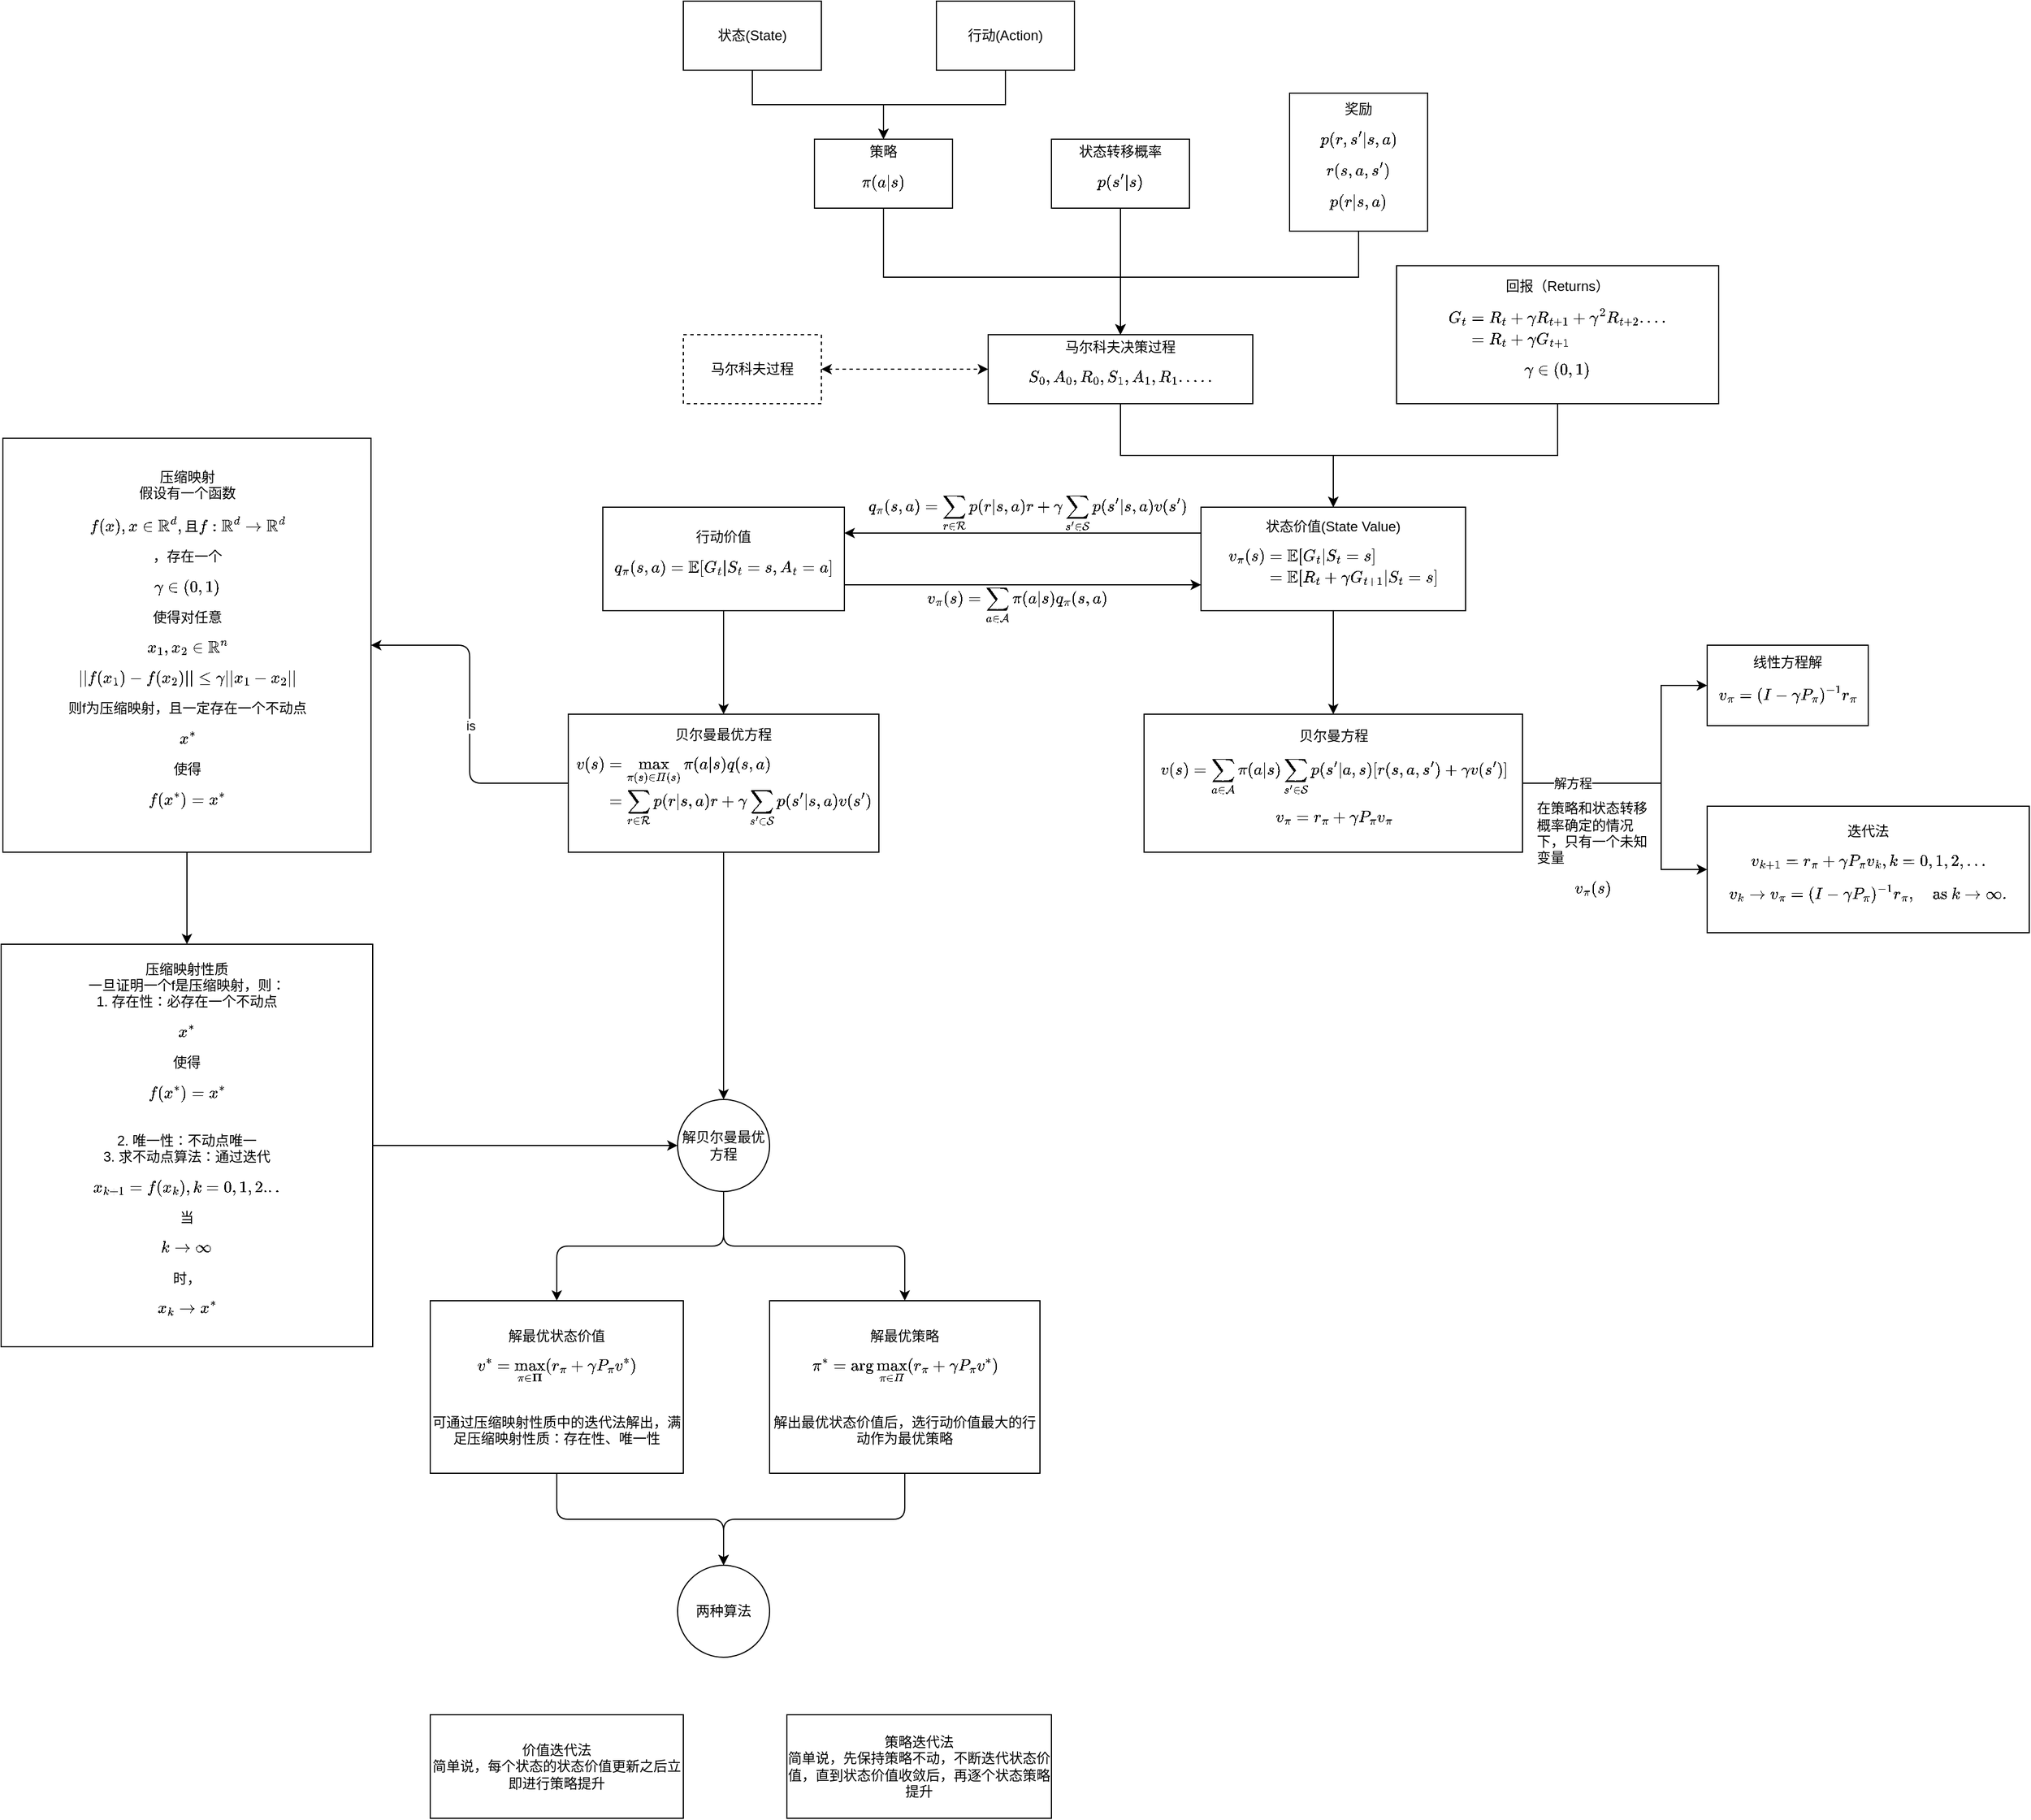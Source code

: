 <mxfile>
    <diagram name="第 1 页" id="x_sHfSsqCgIbrhNbJAqp">
        <mxGraphModel dx="1441" dy="757" grid="1" gridSize="10" guides="1" tooltips="1" connect="1" arrows="1" fold="1" page="1" pageScale="1" pageWidth="827" pageHeight="1169" math="1" shadow="0">
            <root>
                <mxCell id="0"/>
                <mxCell id="1" parent="0"/>
                <mxCell id="-_xMZnbbGC9S2offaLYl-7" style="edgeStyle=orthogonalEdgeStyle;rounded=0;orthogonalLoop=1;jettySize=auto;html=1;" parent="1" source="-_xMZnbbGC9S2offaLYl-1" target="-_xMZnbbGC9S2offaLYl-3" edge="1">
                    <mxGeometry relative="1" as="geometry"/>
                </mxCell>
                <mxCell id="-_xMZnbbGC9S2offaLYl-1" value="状态(State)" style="rounded=0;whiteSpace=wrap;html=1;" parent="1" vertex="1">
                    <mxGeometry x="180" y="280" width="120" height="60" as="geometry"/>
                </mxCell>
                <mxCell id="-_xMZnbbGC9S2offaLYl-8" style="edgeStyle=orthogonalEdgeStyle;rounded=0;orthogonalLoop=1;jettySize=auto;html=1;entryX=0.5;entryY=0;entryDx=0;entryDy=0;" parent="1" source="-_xMZnbbGC9S2offaLYl-2" target="-_xMZnbbGC9S2offaLYl-3" edge="1">
                    <mxGeometry relative="1" as="geometry"/>
                </mxCell>
                <mxCell id="-_xMZnbbGC9S2offaLYl-2" value="行动(Action)" style="rounded=0;whiteSpace=wrap;html=1;" parent="1" vertex="1">
                    <mxGeometry x="400" y="280" width="120" height="60" as="geometry"/>
                </mxCell>
                <mxCell id="-_xMZnbbGC9S2offaLYl-9" style="edgeStyle=orthogonalEdgeStyle;rounded=0;orthogonalLoop=1;jettySize=auto;html=1;exitX=0.5;exitY=1;exitDx=0;exitDy=0;" parent="1" source="-_xMZnbbGC9S2offaLYl-3" target="-_xMZnbbGC9S2offaLYl-6" edge="1">
                    <mxGeometry relative="1" as="geometry">
                        <Array as="points">
                            <mxPoint x="354" y="520"/>
                            <mxPoint x="560" y="520"/>
                        </Array>
                    </mxGeometry>
                </mxCell>
                <mxCell id="-_xMZnbbGC9S2offaLYl-3" value="策略&lt;div&gt;$$\pi(a|s)$$&lt;/div&gt;" style="rounded=0;whiteSpace=wrap;html=1;" parent="1" vertex="1">
                    <mxGeometry x="294" y="400" width="120" height="60" as="geometry"/>
                </mxCell>
                <mxCell id="-_xMZnbbGC9S2offaLYl-10" style="edgeStyle=orthogonalEdgeStyle;rounded=0;orthogonalLoop=1;jettySize=auto;html=1;entryX=0.5;entryY=0;entryDx=0;entryDy=0;" parent="1" source="-_xMZnbbGC9S2offaLYl-4" target="-_xMZnbbGC9S2offaLYl-6" edge="1">
                    <mxGeometry relative="1" as="geometry"/>
                </mxCell>
                <mxCell id="-_xMZnbbGC9S2offaLYl-4" value="状态转移概率&lt;div&gt;$$p(s'|s)$$&lt;/div&gt;" style="rounded=0;whiteSpace=wrap;html=1;" parent="1" vertex="1">
                    <mxGeometry x="500" y="400" width="120" height="60" as="geometry"/>
                </mxCell>
                <mxCell id="-_xMZnbbGC9S2offaLYl-11" style="edgeStyle=orthogonalEdgeStyle;rounded=0;orthogonalLoop=1;jettySize=auto;html=1;entryX=0.5;entryY=0;entryDx=0;entryDy=0;exitX=0.5;exitY=1;exitDx=0;exitDy=0;" parent="1" source="-_xMZnbbGC9S2offaLYl-5" target="-_xMZnbbGC9S2offaLYl-6" edge="1">
                    <mxGeometry relative="1" as="geometry">
                        <Array as="points">
                            <mxPoint x="767" y="520"/>
                            <mxPoint x="560" y="520"/>
                        </Array>
                    </mxGeometry>
                </mxCell>
                <mxCell id="-_xMZnbbGC9S2offaLYl-5" value="奖励&lt;div&gt;$$p(r,s'|s,a)$$&lt;/div&gt;&lt;div&gt;$$r(s,a,s')$$&lt;/div&gt;&lt;div&gt;$$p(r|s,a)$$&lt;/div&gt;" style="rounded=0;whiteSpace=wrap;html=1;" parent="1" vertex="1">
                    <mxGeometry x="707" y="360" width="120" height="120" as="geometry"/>
                </mxCell>
                <mxCell id="-_xMZnbbGC9S2offaLYl-16" style="edgeStyle=orthogonalEdgeStyle;rounded=0;orthogonalLoop=1;jettySize=auto;html=1;entryX=0.5;entryY=0;entryDx=0;entryDy=0;" parent="1" source="-_xMZnbbGC9S2offaLYl-6" target="-_xMZnbbGC9S2offaLYl-15" edge="1">
                    <mxGeometry relative="1" as="geometry"/>
                </mxCell>
                <mxCell id="-_xMZnbbGC9S2offaLYl-6" value="马尔科夫决策过程&lt;div&gt;$$S_0,A_0,R_0,S_1,A_1,R_1.....$$&lt;/div&gt;" style="rounded=0;whiteSpace=wrap;html=1;" parent="1" vertex="1">
                    <mxGeometry x="445" y="570" width="230" height="60" as="geometry"/>
                </mxCell>
                <mxCell id="-_xMZnbbGC9S2offaLYl-12" value="马尔科夫过程" style="rounded=0;whiteSpace=wrap;html=1;dashed=1;" parent="1" vertex="1">
                    <mxGeometry x="180" y="570" width="120" height="60" as="geometry"/>
                </mxCell>
                <mxCell id="-_xMZnbbGC9S2offaLYl-13" value="" style="endArrow=classic;startArrow=classic;html=1;rounded=0;entryX=0;entryY=0.5;entryDx=0;entryDy=0;exitX=1;exitY=0.5;exitDx=0;exitDy=0;dashed=1;" parent="1" source="-_xMZnbbGC9S2offaLYl-12" target="-_xMZnbbGC9S2offaLYl-6" edge="1">
                    <mxGeometry width="50" height="50" relative="1" as="geometry">
                        <mxPoint x="350" y="630" as="sourcePoint"/>
                        <mxPoint x="400" y="580" as="targetPoint"/>
                    </mxGeometry>
                </mxCell>
                <mxCell id="-_xMZnbbGC9S2offaLYl-17" style="edgeStyle=orthogonalEdgeStyle;rounded=0;orthogonalLoop=1;jettySize=auto;html=1;entryX=0.5;entryY=0;entryDx=0;entryDy=0;" parent="1" source="-_xMZnbbGC9S2offaLYl-14" target="-_xMZnbbGC9S2offaLYl-15" edge="1">
                    <mxGeometry relative="1" as="geometry"/>
                </mxCell>
                <mxCell id="-_xMZnbbGC9S2offaLYl-14" value="回报（Returns）&lt;div&gt;$$\begin{align} G_t&amp;amp;=R_t + \gamma R_{t+1} + \gamma^2 R_{t+2}....\\&amp;amp;=R_t + \gamma G_{t+1}\end{align}$$&lt;/div&gt;&lt;div&gt;$$\gamma \in(0,1)$$&lt;/div&gt;" style="rounded=0;whiteSpace=wrap;html=1;" parent="1" vertex="1">
                    <mxGeometry x="800" y="510" width="280" height="120" as="geometry"/>
                </mxCell>
                <mxCell id="-_xMZnbbGC9S2offaLYl-19" style="edgeStyle=orthogonalEdgeStyle;rounded=0;orthogonalLoop=1;jettySize=auto;html=1;entryX=0.5;entryY=0;entryDx=0;entryDy=0;" parent="1" source="-_xMZnbbGC9S2offaLYl-15" target="-_xMZnbbGC9S2offaLYl-18" edge="1">
                    <mxGeometry relative="1" as="geometry"/>
                </mxCell>
                <mxCell id="-_xMZnbbGC9S2offaLYl-30" style="edgeStyle=orthogonalEdgeStyle;rounded=0;orthogonalLoop=1;jettySize=auto;html=1;entryX=1;entryY=0.25;entryDx=0;entryDy=0;exitX=0;exitY=0.25;exitDx=0;exitDy=0;" parent="1" source="-_xMZnbbGC9S2offaLYl-15" target="-_xMZnbbGC9S2offaLYl-25" edge="1">
                    <mxGeometry relative="1" as="geometry"/>
                </mxCell>
                <mxCell id="-_xMZnbbGC9S2offaLYl-15" value="状态价值(State Value)&lt;div&gt;$$\begin{align}v_{\pi}(s)&amp;amp;=\mathbb{E}[G_t|S_t=s]\\&amp;amp;=\mathbb{E}[R_t + \gamma G_{t+1}|S_t=s]\end{align}$$&lt;/div&gt;" style="rounded=0;whiteSpace=wrap;html=1;" parent="1" vertex="1">
                    <mxGeometry x="630" y="720" width="230" height="90" as="geometry"/>
                </mxCell>
                <mxCell id="-_xMZnbbGC9S2offaLYl-22" style="edgeStyle=orthogonalEdgeStyle;rounded=0;orthogonalLoop=1;jettySize=auto;html=1;entryX=0;entryY=0.5;entryDx=0;entryDy=0;" parent="1" source="-_xMZnbbGC9S2offaLYl-18" target="-_xMZnbbGC9S2offaLYl-20" edge="1">
                    <mxGeometry relative="1" as="geometry">
                        <Array as="points">
                            <mxPoint x="1030" y="960"/>
                            <mxPoint x="1030" y="875"/>
                        </Array>
                    </mxGeometry>
                </mxCell>
                <mxCell id="-_xMZnbbGC9S2offaLYl-23" style="edgeStyle=orthogonalEdgeStyle;rounded=0;orthogonalLoop=1;jettySize=auto;html=1;entryX=0;entryY=0.5;entryDx=0;entryDy=0;" parent="1" source="-_xMZnbbGC9S2offaLYl-18" target="-_xMZnbbGC9S2offaLYl-21" edge="1">
                    <mxGeometry relative="1" as="geometry">
                        <Array as="points">
                            <mxPoint x="1030" y="960"/>
                            <mxPoint x="1030" y="1035"/>
                        </Array>
                    </mxGeometry>
                </mxCell>
                <mxCell id="-_xMZnbbGC9S2offaLYl-24" value="解方程" style="edgeLabel;html=1;align=center;verticalAlign=middle;resizable=0;points=[];" parent="-_xMZnbbGC9S2offaLYl-23" vertex="1" connectable="0">
                    <mxGeometry x="-0.633" relative="1" as="geometry">
                        <mxPoint as="offset"/>
                    </mxGeometry>
                </mxCell>
                <mxCell id="-_xMZnbbGC9S2offaLYl-18" value="贝尔曼方程&lt;div&gt;&lt;font face=&quot;Helvetica&quot;&gt;$$v(s)=\sum_{a\in \mathcal{A}}\pi(a|s)\sum_{s'\in\mathcal{S}}p(s'|a,s)[r(s,a,s')+\gamma v(s')]$$&lt;/font&gt;&lt;/div&gt;&lt;div&gt;$$v_{\pi} = r_{\pi} + \gamma P_{\pi} v_{\pi}$$&lt;font face=&quot;Helvetica&quot;&gt;&lt;/font&gt;&lt;/div&gt;&lt;div&gt;&lt;/div&gt;" style="rounded=0;whiteSpace=wrap;html=1;" parent="1" vertex="1">
                    <mxGeometry x="580.5" y="900" width="329" height="120" as="geometry"/>
                </mxCell>
                <mxCell id="-_xMZnbbGC9S2offaLYl-20" value="线性方程解&lt;div&gt;$$v_{\pi} = (I-\gamma P_{\pi})^{-1}r_{\pi}$$&lt;/div&gt;" style="rounded=0;whiteSpace=wrap;html=1;" parent="1" vertex="1">
                    <mxGeometry x="1070" y="840" width="140" height="70" as="geometry"/>
                </mxCell>
                <mxCell id="-_xMZnbbGC9S2offaLYl-21" value="迭代法&lt;div&gt;$$v_{k+1} = r_{\pi} + \gamma P_{\pi} v_k, k=0,1,2,...$$&lt;/div&gt;&lt;div&gt;$$v_{k} \rightarrow v_{\pi} = (I - \gamma P_{\pi})^{-1} r_{\pi}, \quad \text{as } k \rightarrow \infty.$$&lt;/div&gt;" style="rounded=0;whiteSpace=wrap;html=1;" parent="1" vertex="1">
                    <mxGeometry x="1070" y="980" width="280" height="110" as="geometry"/>
                </mxCell>
                <mxCell id="-_xMZnbbGC9S2offaLYl-31" style="edgeStyle=orthogonalEdgeStyle;rounded=0;orthogonalLoop=1;jettySize=auto;html=1;" parent="1" source="-_xMZnbbGC9S2offaLYl-25" target="-_xMZnbbGC9S2offaLYl-26" edge="1">
                    <mxGeometry relative="1" as="geometry"/>
                </mxCell>
                <mxCell id="4" style="edgeStyle=none;html=1;entryX=0;entryY=0.75;entryDx=0;entryDy=0;exitX=1;exitY=0.75;exitDx=0;exitDy=0;" edge="1" parent="1" source="-_xMZnbbGC9S2offaLYl-25" target="-_xMZnbbGC9S2offaLYl-15">
                    <mxGeometry relative="1" as="geometry"/>
                </mxCell>
                <mxCell id="-_xMZnbbGC9S2offaLYl-25" value="行动价值&lt;br&gt;$$q_{\pi}(s,a) = \mathbb{E}[G_t|S_t=s,A_t=a]$$" style="rounded=0;whiteSpace=wrap;html=1;" parent="1" vertex="1">
                    <mxGeometry x="110" y="720" width="210" height="90" as="geometry"/>
                </mxCell>
                <mxCell id="8" style="edgeStyle=orthogonalEdgeStyle;html=1;entryX=1;entryY=0.5;entryDx=0;entryDy=0;exitX=0;exitY=0.5;exitDx=0;exitDy=0;" edge="1" parent="1" source="-_xMZnbbGC9S2offaLYl-26" target="-_xMZnbbGC9S2offaLYl-27">
                    <mxGeometry relative="1" as="geometry"/>
                </mxCell>
                <mxCell id="9" value="is" style="edgeLabel;html=1;align=center;verticalAlign=middle;resizable=0;points=[];" vertex="1" connectable="0" parent="8">
                    <mxGeometry x="-0.068" y="1" relative="1" as="geometry">
                        <mxPoint x="1" as="offset"/>
                    </mxGeometry>
                </mxCell>
                <mxCell id="13" style="edgeStyle=orthogonalEdgeStyle;html=1;entryX=0.5;entryY=0;entryDx=0;entryDy=0;" edge="1" parent="1" source="-_xMZnbbGC9S2offaLYl-26" target="15">
                    <mxGeometry relative="1" as="geometry">
                        <mxPoint x="215.0" y="1245" as="targetPoint"/>
                    </mxGeometry>
                </mxCell>
                <mxCell id="-_xMZnbbGC9S2offaLYl-26" value="贝尔曼最优方程&lt;br&gt;$$\begin{align}v(s)&amp;amp;=\max_{\pi(s)\in\mathcal{\Pi}(s)}\pi(a|s)q(s,a)\\&amp;amp;=\sum_{r\in\mathcal{R}}p(r|s,a)r + \gamma \sum_{s'\in\mathcal{S}}p(s'|s,a)v(s')&lt;br&gt;\end{align}$$" style="rounded=0;whiteSpace=wrap;html=1;" parent="1" vertex="1">
                    <mxGeometry x="80" y="900" width="270" height="120" as="geometry"/>
                </mxCell>
                <mxCell id="11" style="edgeStyle=orthogonalEdgeStyle;html=1;" edge="1" parent="1" source="-_xMZnbbGC9S2offaLYl-27" target="10">
                    <mxGeometry relative="1" as="geometry"/>
                </mxCell>
                <mxCell id="-_xMZnbbGC9S2offaLYl-27" value="压缩映射&lt;br&gt;假设有一个函数$$f(x),x\in\mathbb{R}^d, 且 f:\mathbb{R}^d \to \mathbb{R}^d$$，存在一个$$\gamma \in (0,1)$$使得对任意$$x_1,x_2 \in \mathbb{R}^n$$$$||f(x_1)-f(x_2)|| \leq \gamma ||x_1-x_2||$$则f为压缩映射，且一定存在一个不动点$$x^*$$使得$$f(x^*)=x^*$$" style="rounded=0;whiteSpace=wrap;html=1;" parent="1" vertex="1">
                    <mxGeometry x="-411.5" y="660" width="320" height="360" as="geometry"/>
                </mxCell>
                <mxCell id="-_xMZnbbGC9S2offaLYl-28" value="价值迭代法&lt;br&gt;简单说，每个状态的状态价值更新之后立即进行策略提升" style="rounded=0;whiteSpace=wrap;html=1;" parent="1" vertex="1">
                    <mxGeometry x="-40" y="1770" width="220" height="90" as="geometry"/>
                </mxCell>
                <mxCell id="-_xMZnbbGC9S2offaLYl-29" value="策略迭代法&lt;br&gt;简单说，先保持策略不动，不断迭代状态价值，直到状态价值收敛后，再逐个状态策略提升" style="rounded=0;whiteSpace=wrap;html=1;" parent="1" vertex="1">
                    <mxGeometry x="270" y="1770" width="230" height="90" as="geometry"/>
                </mxCell>
                <mxCell id="5" value="$$q_{\pi}(s,a) = \sum_{r\in\mathcal{R}}p(r|s,a)r + \gamma \sum_{s'\in\mathcal{S}}p(s'|s,a)v(s')$$" style="text;html=1;strokeColor=none;fillColor=none;align=center;verticalAlign=middle;whiteSpace=wrap;rounded=0;" vertex="1" parent="1">
                    <mxGeometry x="400" y="710" width="160" height="30" as="geometry"/>
                </mxCell>
                <mxCell id="6" value="$$v_{\pi}(s)=\sum_{a\in\mathcal{A}}\pi(a|s)q_{\pi}(s,a)$$" style="text;html=1;strokeColor=none;fillColor=none;align=center;verticalAlign=middle;whiteSpace=wrap;rounded=0;" vertex="1" parent="1">
                    <mxGeometry x="340" y="790" width="260" height="30" as="geometry"/>
                </mxCell>
                <mxCell id="7" value="在策略和状态转移概率确定的情况下，只有一个未知变量$$v_{\pi}(s)$$&amp;nbsp;" style="text;html=1;strokeColor=none;fillColor=none;align=left;verticalAlign=middle;whiteSpace=wrap;rounded=0;" vertex="1" parent="1">
                    <mxGeometry x="920" y="1000" width="100" height="60" as="geometry"/>
                </mxCell>
                <mxCell id="14" style="edgeStyle=orthogonalEdgeStyle;html=1;entryX=0;entryY=0.5;entryDx=0;entryDy=0;" edge="1" parent="1" source="10" target="15">
                    <mxGeometry relative="1" as="geometry">
                        <mxPoint x="155.0" y="1275" as="targetPoint"/>
                    </mxGeometry>
                </mxCell>
                <mxCell id="10" value="&lt;div style=&quot;&quot;&gt;&lt;span style=&quot;background-color: initial;&quot;&gt;压缩映射性质&lt;/span&gt;&lt;/div&gt;一旦证明一个f是压缩映射，则：&lt;br&gt;1. 存在性：必存在一个不动点$$x^*$$使得$$f(x^*)=x^*$$&lt;br&gt;2. 唯一性：不动点唯一&lt;br&gt;3. 求不动点算法：通过迭代$$x_{k+1}=f(x_k),k=0,1,2...$$当$$k\to\infty$$时，$$x_k\to x^*$$" style="rounded=0;whiteSpace=wrap;html=1;align=center;" vertex="1" parent="1">
                    <mxGeometry x="-413" y="1100" width="323" height="350" as="geometry"/>
                </mxCell>
                <mxCell id="18" style="edgeStyle=orthogonalEdgeStyle;html=1;" edge="1" parent="1" source="15" target="16">
                    <mxGeometry relative="1" as="geometry"/>
                </mxCell>
                <mxCell id="19" style="edgeStyle=orthogonalEdgeStyle;html=1;" edge="1" parent="1" source="15" target="17">
                    <mxGeometry relative="1" as="geometry"/>
                </mxCell>
                <mxCell id="15" value="解贝尔曼最优方程" style="ellipse;whiteSpace=wrap;html=1;aspect=fixed;" vertex="1" parent="1">
                    <mxGeometry x="175" y="1235" width="80" height="80" as="geometry"/>
                </mxCell>
                <mxCell id="21" style="edgeStyle=orthogonalEdgeStyle;html=1;" edge="1" parent="1" source="16" target="20">
                    <mxGeometry relative="1" as="geometry"/>
                </mxCell>
                <mxCell id="16" value="解最优状态价值&lt;br&gt;$$v^*=\max_{\pi\in\mathbb{\Pi}}(r_{\pi} + \gamma P_{\pi} v^*)$$&lt;br&gt;可通过压缩映射性质中的迭代法解出，满足压缩映射性质：存在性、唯一性" style="rounded=0;whiteSpace=wrap;html=1;" vertex="1" parent="1">
                    <mxGeometry x="-40" y="1410" width="220" height="150" as="geometry"/>
                </mxCell>
                <mxCell id="22" style="edgeStyle=orthogonalEdgeStyle;html=1;entryX=0.5;entryY=0;entryDx=0;entryDy=0;" edge="1" parent="1" source="17" target="20">
                    <mxGeometry relative="1" as="geometry"/>
                </mxCell>
                <mxCell id="17" value="解最优策略&lt;br&gt;$$\pi^*=\mathrm{arg}\max_{\pi\in\mathcal{\Pi}}(r_{\pi} + \gamma P_{\pi}v^*)$$&lt;br&gt;解出最优状态价值后，选行动价值最大的行动作为最优策略" style="rounded=0;whiteSpace=wrap;html=1;" vertex="1" parent="1">
                    <mxGeometry x="255" y="1410" width="235" height="150" as="geometry"/>
                </mxCell>
                <mxCell id="20" value="两种算法" style="ellipse;whiteSpace=wrap;html=1;aspect=fixed;" vertex="1" parent="1">
                    <mxGeometry x="175" y="1640" width="80" height="80" as="geometry"/>
                </mxCell>
            </root>
        </mxGraphModel>
    </diagram>
</mxfile>